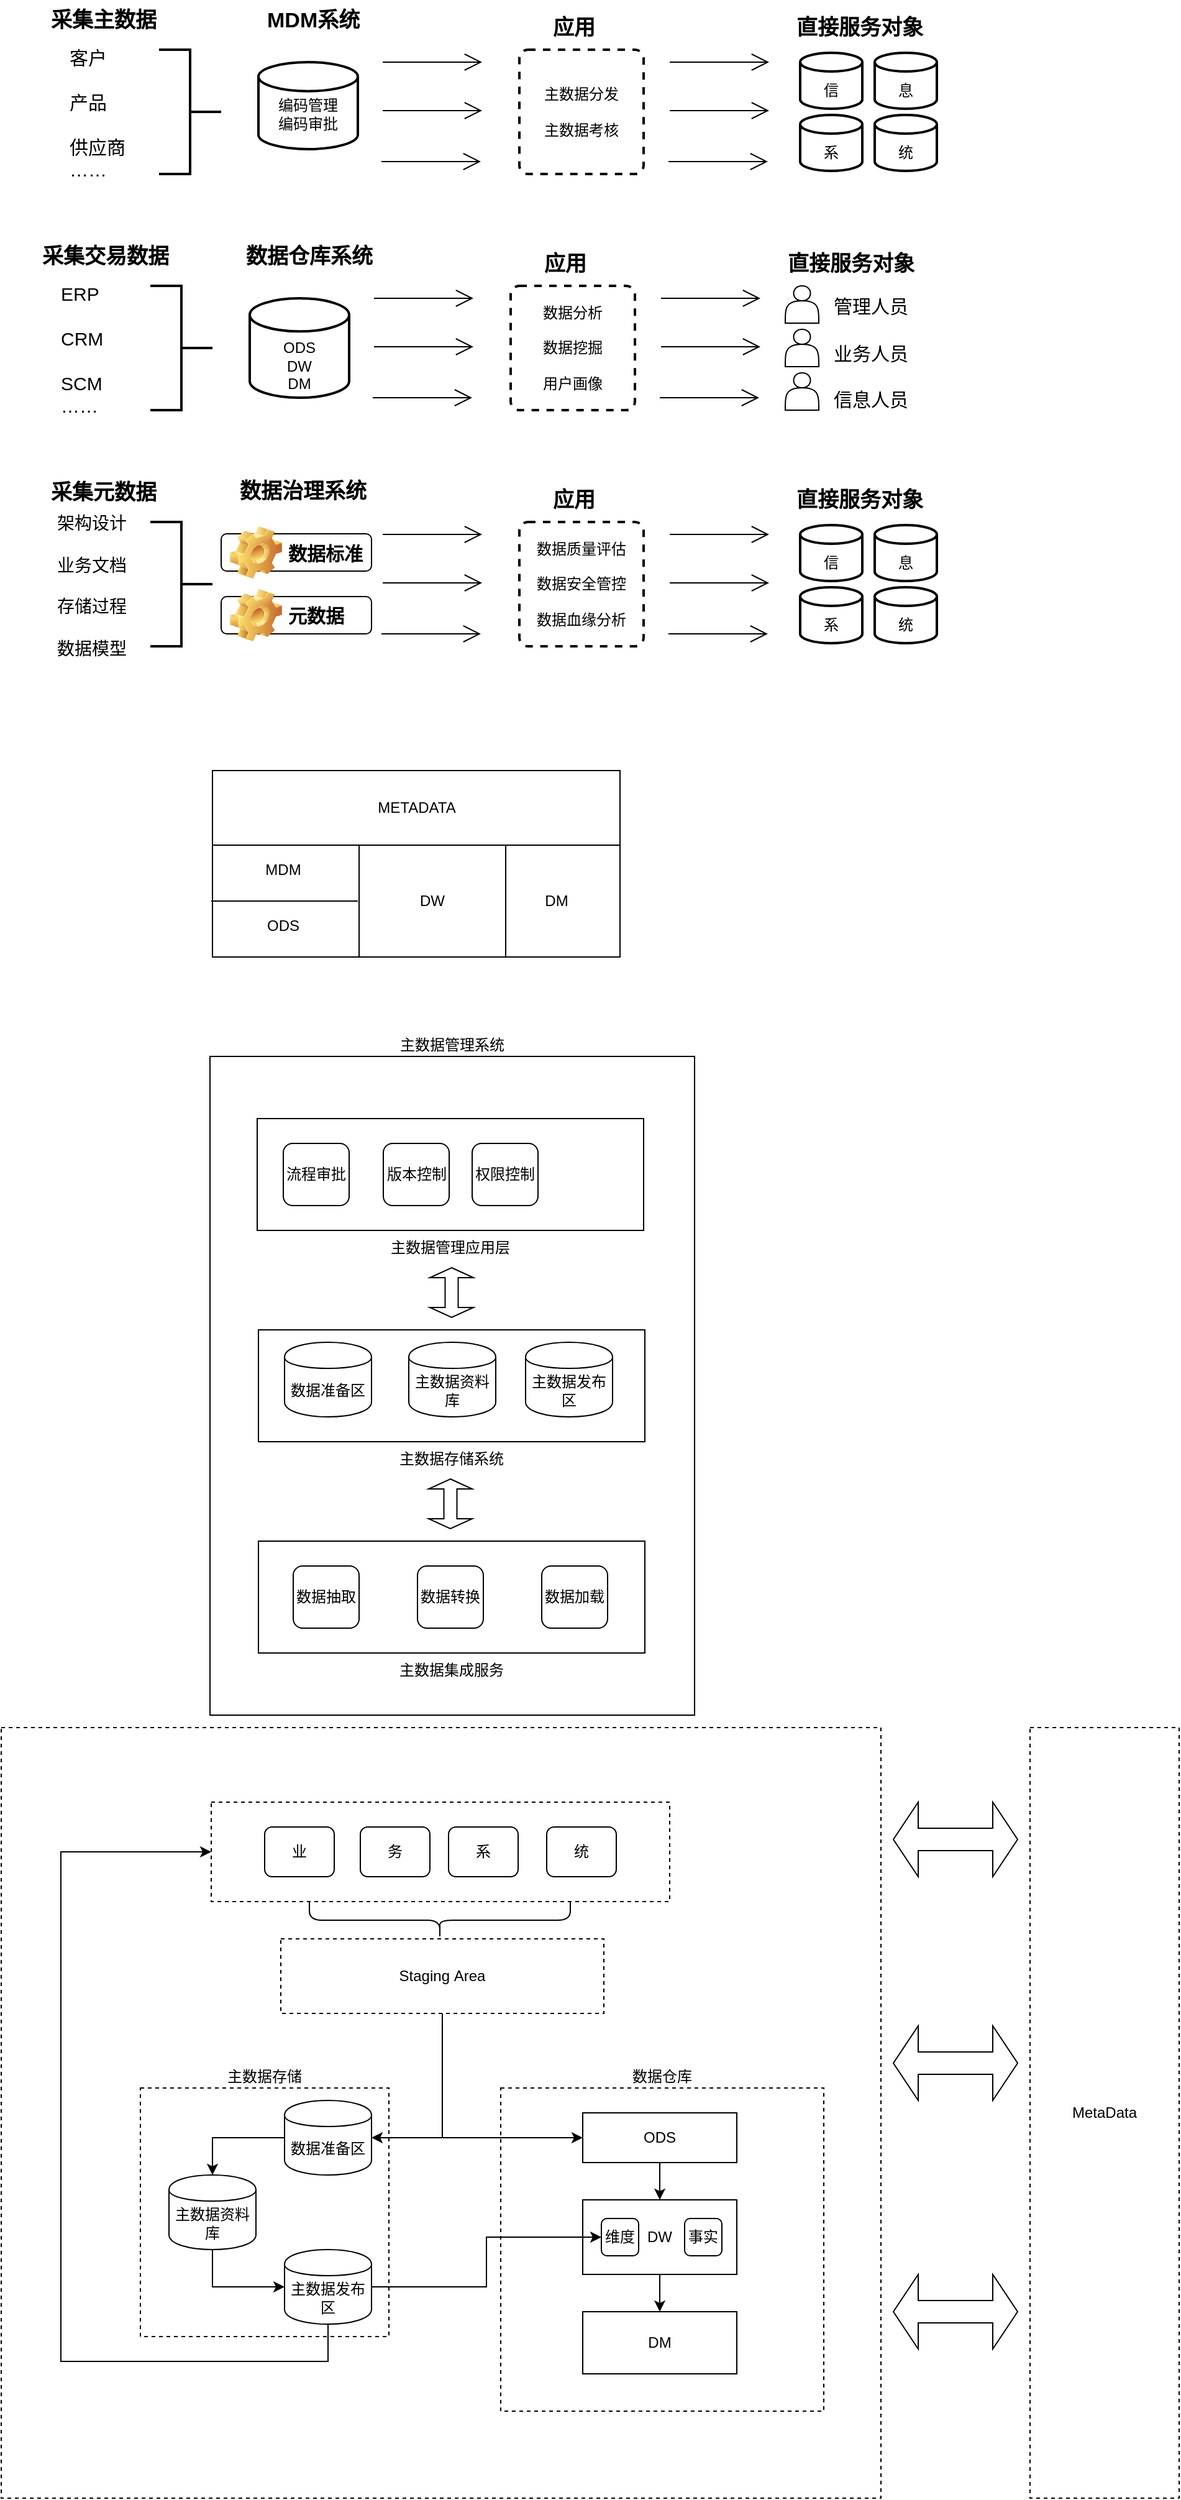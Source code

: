 <mxfile version="10.4.9" type="github"><diagram id="YJT4eeBXhLIPx0sxs8jN" name="Ã§Â¬Â¬ 1 Ã©Â¡Âµ"><mxGraphModel dx="1394" dy="796" grid="1" gridSize="10" guides="1" tooltips="1" connect="1" arrows="1" fold="1" page="1" pageScale="1" pageWidth="827" pageHeight="1169" math="0" shadow="0"><root><mxCell id="0"/><mxCell id="1" parent="0"/><mxCell id="9bAY0L7jgmSj7r4345DJ-56" value="" style="rounded=0;whiteSpace=wrap;html=1;dashed=1;" vertex="1" parent="1"><mxGeometry x="22" y="1460" width="708" height="620" as="geometry"/></mxCell><mxCell id="9bAY0L7jgmSj7r4345DJ-45" value="" style="rounded=0;whiteSpace=wrap;html=1;dashed=1;" vertex="1" parent="1"><mxGeometry x="191" y="1520" width="369" height="80" as="geometry"/></mxCell><mxCell id="9bAY0L7jgmSj7r4345DJ-32" value="数据仓库&lt;br&gt;" style="whiteSpace=wrap;html=1;aspect=fixed;labelPosition=center;verticalLabelPosition=top;align=center;verticalAlign=bottom;dashed=1;" vertex="1" parent="1"><mxGeometry x="424" y="1750" width="260" height="260" as="geometry"/></mxCell><mxCell id="9bAY0L7jgmSj7r4345DJ-35" value="DW" style="rounded=0;whiteSpace=wrap;html=1;labelPosition=center;verticalLabelPosition=middle;align=center;verticalAlign=middle;" vertex="1" parent="1"><mxGeometry x="490" y="1840" width="124" height="60" as="geometry"/></mxCell><mxCell id="9bAY0L7jgmSj7r4345DJ-24" value="主数据存储" style="whiteSpace=wrap;html=1;aspect=fixed;labelPosition=center;verticalLabelPosition=top;align=center;verticalAlign=bottom;dashed=1;" vertex="1" parent="1"><mxGeometry x="134" y="1750" width="200" height="200" as="geometry"/></mxCell><mxCell id="9bAY0L7jgmSj7r4345DJ-1" value="主数据管理系统" style="rounded=0;whiteSpace=wrap;html=1;labelPosition=center;verticalLabelPosition=top;align=center;verticalAlign=bottom;" vertex="1" parent="1"><mxGeometry x="190" y="920" width="390" height="530" as="geometry"/></mxCell><mxCell id="mBhCgGtgcX61VsBk0CKP-1" value="" style="strokeWidth=2;html=1;shape=mxgraph.flowchart.annotation_2;align=left;rotation=180;" parent="1" vertex="1"><mxGeometry x="149" y="110" width="50" height="100" as="geometry"/></mxCell><mxCell id="mBhCgGtgcX61VsBk0CKP-2" value="&lt;b&gt;&lt;font style=&quot;font-size: 17px&quot;&gt;采集主数据&lt;/font&gt;&lt;/b&gt;" style="text;html=1;resizable=0;points=[];autosize=1;align=left;verticalAlign=top;spacingTop=-4;" parent="1" vertex="1"><mxGeometry x="60" y="74" width="100" height="20" as="geometry"/></mxCell><mxCell id="mBhCgGtgcX61VsBk0CKP-3" value="&lt;font style=&quot;font-size: 15px&quot;&gt;客户&lt;br&gt;&lt;br&gt;产品&lt;br&gt;&lt;br&gt;供应商&lt;br&gt;……&lt;br&gt;&lt;/font&gt;&lt;br&gt;" style="text;html=1;resizable=0;points=[];autosize=1;align=left;verticalAlign=top;spacingTop=-4;" parent="1" vertex="1"><mxGeometry x="75" y="105" width="60" height="110" as="geometry"/></mxCell><mxCell id="mBhCgGtgcX61VsBk0CKP-4" value="&lt;br&gt;编码管理&lt;br&gt;编码审批&lt;br&gt;" style="strokeWidth=2;html=1;shape=mxgraph.flowchart.database;whiteSpace=wrap;" parent="1" vertex="1"><mxGeometry x="229" y="120" width="80" height="70" as="geometry"/></mxCell><mxCell id="mBhCgGtgcX61VsBk0CKP-5" value="&lt;b&gt;&lt;font style=&quot;font-size: 17px&quot;&gt;MDM系统&lt;/font&gt;&lt;/b&gt;" style="text;html=1;" parent="1" vertex="1"><mxGeometry x="234" y="70" width="90" height="30" as="geometry"/></mxCell><mxCell id="mBhCgGtgcX61VsBk0CKP-7" value="" style="endArrow=open;endFill=1;endSize=12;html=1;" parent="1" edge="1"><mxGeometry width="160" relative="1" as="geometry"><mxPoint x="329" y="120" as="sourcePoint"/><mxPoint x="409" y="120" as="targetPoint"/></mxGeometry></mxCell><mxCell id="mBhCgGtgcX61VsBk0CKP-8" value="" style="endArrow=open;endFill=1;endSize=12;html=1;" parent="1" edge="1"><mxGeometry width="160" relative="1" as="geometry"><mxPoint x="329" y="159" as="sourcePoint"/><mxPoint x="409" y="159" as="targetPoint"/></mxGeometry></mxCell><mxCell id="mBhCgGtgcX61VsBk0CKP-9" value="" style="endArrow=open;endFill=1;endSize=12;html=1;" parent="1" edge="1"><mxGeometry width="160" relative="1" as="geometry"><mxPoint x="328" y="200" as="sourcePoint"/><mxPoint x="408" y="200" as="targetPoint"/></mxGeometry></mxCell><mxCell id="mBhCgGtgcX61VsBk0CKP-10" value="主数据分发&lt;br&gt;&lt;br&gt;主数据考核&lt;br&gt;" style="rounded=1;whiteSpace=wrap;html=1;absoluteArcSize=1;arcSize=14;strokeWidth=2;dashed=1;" parent="1" vertex="1"><mxGeometry x="439" y="110" width="100" height="100" as="geometry"/></mxCell><mxCell id="mBhCgGtgcX61VsBk0CKP-11" value="&lt;b&gt;&lt;font style=&quot;font-size: 17px&quot;&gt;应用&lt;/font&gt;&lt;/b&gt;" style="text;html=1;resizable=0;points=[];autosize=1;align=left;verticalAlign=top;spacingTop=-4;" parent="1" vertex="1"><mxGeometry x="464" y="80" width="50" height="20" as="geometry"/></mxCell><mxCell id="mBhCgGtgcX61VsBk0CKP-12" value="" style="endArrow=open;endFill=1;endSize=12;html=1;" parent="1" edge="1"><mxGeometry width="160" relative="1" as="geometry"><mxPoint x="560" y="120" as="sourcePoint"/><mxPoint x="640" y="120" as="targetPoint"/></mxGeometry></mxCell><mxCell id="mBhCgGtgcX61VsBk0CKP-13" value="" style="endArrow=open;endFill=1;endSize=12;html=1;" parent="1" edge="1"><mxGeometry width="160" relative="1" as="geometry"><mxPoint x="560" y="159" as="sourcePoint"/><mxPoint x="640" y="159" as="targetPoint"/></mxGeometry></mxCell><mxCell id="mBhCgGtgcX61VsBk0CKP-14" value="" style="endArrow=open;endFill=1;endSize=12;html=1;" parent="1" edge="1"><mxGeometry width="160" relative="1" as="geometry"><mxPoint x="559" y="200" as="sourcePoint"/><mxPoint x="639" y="200" as="targetPoint"/></mxGeometry></mxCell><mxCell id="mBhCgGtgcX61VsBk0CKP-16" value="&lt;br&gt;息" style="strokeWidth=2;html=1;shape=mxgraph.flowchart.database;whiteSpace=wrap;" parent="1" vertex="1"><mxGeometry x="725" y="112.5" width="50" height="45" as="geometry"/></mxCell><mxCell id="mBhCgGtgcX61VsBk0CKP-17" value="&lt;br&gt;信" style="strokeWidth=2;html=1;shape=mxgraph.flowchart.database;whiteSpace=wrap;" parent="1" vertex="1"><mxGeometry x="665" y="112.5" width="50" height="45" as="geometry"/></mxCell><mxCell id="mBhCgGtgcX61VsBk0CKP-19" value="&lt;br&gt;统" style="strokeWidth=2;html=1;shape=mxgraph.flowchart.database;whiteSpace=wrap;" parent="1" vertex="1"><mxGeometry x="725" y="162.5" width="50" height="45" as="geometry"/></mxCell><mxCell id="mBhCgGtgcX61VsBk0CKP-20" value="&lt;br&gt;系" style="strokeWidth=2;html=1;shape=mxgraph.flowchart.database;whiteSpace=wrap;" parent="1" vertex="1"><mxGeometry x="665" y="162.5" width="50" height="45" as="geometry"/></mxCell><mxCell id="mBhCgGtgcX61VsBk0CKP-22" value="&lt;b&gt;&lt;font style=&quot;font-size: 17px&quot;&gt;直接服务对象&lt;/font&gt;&lt;/b&gt;" style="text;html=1;resizable=0;points=[];autosize=1;align=left;verticalAlign=top;spacingTop=-4;" parent="1" vertex="1"><mxGeometry x="660" y="80" width="120" height="20" as="geometry"/></mxCell><mxCell id="mBhCgGtgcX61VsBk0CKP-26" value="" style="strokeWidth=2;html=1;shape=mxgraph.flowchart.annotation_2;align=left;rotation=180;" parent="1" vertex="1"><mxGeometry x="142" y="300" width="50" height="100" as="geometry"/></mxCell><mxCell id="mBhCgGtgcX61VsBk0CKP-27" value="&lt;b&gt;&lt;font style=&quot;font-size: 17px&quot;&gt;采集交易数据&lt;/font&gt;&lt;/b&gt;" style="text;html=1;resizable=0;points=[];autosize=1;align=left;verticalAlign=top;spacingTop=-4;" parent="1" vertex="1"><mxGeometry x="53" y="264" width="120" height="20" as="geometry"/></mxCell><mxCell id="mBhCgGtgcX61VsBk0CKP-28" value="&lt;font style=&quot;font-size: 15px&quot;&gt;ERP&lt;br&gt;&lt;br&gt;CRM&lt;br&gt;&lt;br&gt;SCM&lt;br&gt;……&lt;br&gt;&lt;/font&gt;&lt;br&gt;" style="text;html=1;resizable=0;points=[];autosize=1;align=left;verticalAlign=top;spacingTop=-4;" parent="1" vertex="1"><mxGeometry x="68" y="295" width="50" height="110" as="geometry"/></mxCell><mxCell id="mBhCgGtgcX61VsBk0CKP-29" value="&lt;br&gt;&lt;br&gt;ODS&lt;br&gt;DW&lt;br&gt;DM&lt;br&gt;" style="strokeWidth=2;html=1;shape=mxgraph.flowchart.database;whiteSpace=wrap;" parent="1" vertex="1"><mxGeometry x="222" y="310" width="80" height="80" as="geometry"/></mxCell><mxCell id="mBhCgGtgcX61VsBk0CKP-30" value="&lt;b&gt;&lt;font style=&quot;font-size: 17px&quot;&gt;数据仓库系统&lt;/font&gt;&lt;/b&gt;" style="text;html=1;" parent="1" vertex="1"><mxGeometry x="217" y="260" width="90" height="30" as="geometry"/></mxCell><mxCell id="mBhCgGtgcX61VsBk0CKP-31" value="" style="endArrow=open;endFill=1;endSize=12;html=1;" parent="1" edge="1"><mxGeometry width="160" relative="1" as="geometry"><mxPoint x="322" y="310" as="sourcePoint"/><mxPoint x="402" y="310" as="targetPoint"/></mxGeometry></mxCell><mxCell id="mBhCgGtgcX61VsBk0CKP-32" value="" style="endArrow=open;endFill=1;endSize=12;html=1;" parent="1" edge="1"><mxGeometry width="160" relative="1" as="geometry"><mxPoint x="322" y="349" as="sourcePoint"/><mxPoint x="402" y="349" as="targetPoint"/></mxGeometry></mxCell><mxCell id="mBhCgGtgcX61VsBk0CKP-33" value="" style="endArrow=open;endFill=1;endSize=12;html=1;" parent="1" edge="1"><mxGeometry width="160" relative="1" as="geometry"><mxPoint x="321" y="390" as="sourcePoint"/><mxPoint x="401" y="390" as="targetPoint"/></mxGeometry></mxCell><mxCell id="mBhCgGtgcX61VsBk0CKP-34" value="数据分析&lt;br&gt;&lt;br&gt;数据挖掘&lt;br&gt;&lt;br&gt;用户画像&lt;br&gt;" style="rounded=1;whiteSpace=wrap;html=1;absoluteArcSize=1;arcSize=14;strokeWidth=2;dashed=1;" parent="1" vertex="1"><mxGeometry x="432" y="300" width="100" height="100" as="geometry"/></mxCell><mxCell id="mBhCgGtgcX61VsBk0CKP-35" value="&lt;b&gt;&lt;font style=&quot;font-size: 17px&quot;&gt;应用&lt;/font&gt;&lt;/b&gt;" style="text;html=1;resizable=0;points=[];autosize=1;align=left;verticalAlign=top;spacingTop=-4;" parent="1" vertex="1"><mxGeometry x="457" y="270" width="50" height="20" as="geometry"/></mxCell><mxCell id="mBhCgGtgcX61VsBk0CKP-36" value="" style="endArrow=open;endFill=1;endSize=12;html=1;" parent="1" edge="1"><mxGeometry width="160" relative="1" as="geometry"><mxPoint x="553" y="310" as="sourcePoint"/><mxPoint x="633" y="310" as="targetPoint"/></mxGeometry></mxCell><mxCell id="mBhCgGtgcX61VsBk0CKP-37" value="" style="endArrow=open;endFill=1;endSize=12;html=1;" parent="1" edge="1"><mxGeometry width="160" relative="1" as="geometry"><mxPoint x="553" y="349" as="sourcePoint"/><mxPoint x="633" y="349" as="targetPoint"/></mxGeometry></mxCell><mxCell id="mBhCgGtgcX61VsBk0CKP-38" value="" style="endArrow=open;endFill=1;endSize=12;html=1;" parent="1" edge="1"><mxGeometry width="160" relative="1" as="geometry"><mxPoint x="552" y="390" as="sourcePoint"/><mxPoint x="632" y="390" as="targetPoint"/></mxGeometry></mxCell><mxCell id="mBhCgGtgcX61VsBk0CKP-43" value="&lt;b&gt;&lt;font style=&quot;font-size: 17px&quot;&gt;直接服务对象&lt;/font&gt;&lt;/b&gt;" style="text;html=1;resizable=0;points=[];autosize=1;align=left;verticalAlign=top;spacingTop=-4;" parent="1" vertex="1"><mxGeometry x="653" y="270" width="120" height="20" as="geometry"/></mxCell><mxCell id="mBhCgGtgcX61VsBk0CKP-44" value="" style="shape=actor;whiteSpace=wrap;html=1;fontFamily=Tahoma;fontSize=15;" parent="1" vertex="1"><mxGeometry x="653" y="300" width="27" height="30" as="geometry"/></mxCell><mxCell id="mBhCgGtgcX61VsBk0CKP-45" value="" style="shape=actor;whiteSpace=wrap;html=1;fontFamily=Tahoma;fontSize=15;" parent="1" vertex="1"><mxGeometry x="653" y="335" width="27" height="30" as="geometry"/></mxCell><mxCell id="mBhCgGtgcX61VsBk0CKP-46" value="" style="shape=actor;whiteSpace=wrap;html=1;fontFamily=Tahoma;fontSize=15;" parent="1" vertex="1"><mxGeometry x="653" y="370" width="27" height="30" as="geometry"/></mxCell><mxCell id="mBhCgGtgcX61VsBk0CKP-50" value="管理人员" style="text;html=1;resizable=0;points=[];autosize=1;align=left;verticalAlign=top;spacingTop=-4;fontSize=15;fontFamily=Tahoma;" parent="1" vertex="1"><mxGeometry x="690" y="305" width="80" height="20" as="geometry"/></mxCell><mxCell id="mBhCgGtgcX61VsBk0CKP-51" value="业务人员" style="text;html=1;resizable=0;points=[];autosize=1;align=left;verticalAlign=top;spacingTop=-4;fontSize=15;fontFamily=Tahoma;" parent="1" vertex="1"><mxGeometry x="690" y="342.5" width="80" height="20" as="geometry"/></mxCell><mxCell id="mBhCgGtgcX61VsBk0CKP-52" value="信息人员" style="text;html=1;resizable=0;points=[];autosize=1;align=left;verticalAlign=top;spacingTop=-4;fontSize=15;fontFamily=Tahoma;" parent="1" vertex="1"><mxGeometry x="690" y="380" width="80" height="20" as="geometry"/></mxCell><mxCell id="mBhCgGtgcX61VsBk0CKP-53" value="" style="strokeWidth=2;html=1;shape=mxgraph.flowchart.annotation_2;align=left;rotation=180;" parent="1" vertex="1"><mxGeometry x="142" y="490" width="50" height="100" as="geometry"/></mxCell><mxCell id="mBhCgGtgcX61VsBk0CKP-54" value="&lt;b&gt;&lt;font style=&quot;font-size: 17px&quot;&gt;采集元数据&lt;/font&gt;&lt;/b&gt;" style="text;html=1;resizable=0;points=[];autosize=1;align=left;verticalAlign=top;spacingTop=-4;" parent="1" vertex="1"><mxGeometry x="60" y="454" width="100" height="20" as="geometry"/></mxCell><mxCell id="mBhCgGtgcX61VsBk0CKP-55" value="&lt;font style=&quot;font-size: 14px&quot;&gt;&lt;font style=&quot;font-size: 14px&quot;&gt;架构设计&lt;br&gt;&lt;br&gt;业务文档&lt;br&gt;&lt;br&gt;存储过程&lt;br&gt;&lt;/font&gt;&lt;br&gt;数据模型&lt;/font&gt;&lt;br&gt;" style="text;html=1;resizable=0;points=[];autosize=1;align=left;verticalAlign=top;spacingTop=-4;" parent="1" vertex="1"><mxGeometry x="65" y="480" width="70" height="110" as="geometry"/></mxCell><mxCell id="mBhCgGtgcX61VsBk0CKP-57" value="&lt;b&gt;&lt;font style=&quot;font-size: 17px&quot;&gt;数据治理系统&lt;/font&gt;&lt;/b&gt;" style="text;html=1;" parent="1" vertex="1"><mxGeometry x="212" y="449" width="90" height="30" as="geometry"/></mxCell><mxCell id="mBhCgGtgcX61VsBk0CKP-58" value="" style="endArrow=open;endFill=1;endSize=12;html=1;" parent="1" edge="1"><mxGeometry width="160" relative="1" as="geometry"><mxPoint x="329" y="500" as="sourcePoint"/><mxPoint x="409" y="500" as="targetPoint"/></mxGeometry></mxCell><mxCell id="mBhCgGtgcX61VsBk0CKP-59" value="" style="endArrow=open;endFill=1;endSize=12;html=1;" parent="1" edge="1"><mxGeometry width="160" relative="1" as="geometry"><mxPoint x="329" y="539" as="sourcePoint"/><mxPoint x="409" y="539" as="targetPoint"/></mxGeometry></mxCell><mxCell id="mBhCgGtgcX61VsBk0CKP-60" value="" style="endArrow=open;endFill=1;endSize=12;html=1;" parent="1" edge="1"><mxGeometry width="160" relative="1" as="geometry"><mxPoint x="328" y="580" as="sourcePoint"/><mxPoint x="408" y="580" as="targetPoint"/></mxGeometry></mxCell><mxCell id="mBhCgGtgcX61VsBk0CKP-61" value="数据质量评估&lt;br&gt;&lt;br&gt;数据安全管控&lt;br&gt;&lt;br&gt;数据血缘分析&lt;br&gt;" style="rounded=1;whiteSpace=wrap;html=1;absoluteArcSize=1;arcSize=14;strokeWidth=2;dashed=1;" parent="1" vertex="1"><mxGeometry x="439" y="490" width="100" height="100" as="geometry"/></mxCell><mxCell id="mBhCgGtgcX61VsBk0CKP-62" value="&lt;b&gt;&lt;font style=&quot;font-size: 17px&quot;&gt;应用&lt;/font&gt;&lt;/b&gt;" style="text;html=1;resizable=0;points=[];autosize=1;align=left;verticalAlign=top;spacingTop=-4;" parent="1" vertex="1"><mxGeometry x="464" y="460" width="50" height="20" as="geometry"/></mxCell><mxCell id="mBhCgGtgcX61VsBk0CKP-63" value="" style="endArrow=open;endFill=1;endSize=12;html=1;" parent="1" edge="1"><mxGeometry width="160" relative="1" as="geometry"><mxPoint x="560" y="500" as="sourcePoint"/><mxPoint x="640" y="500" as="targetPoint"/></mxGeometry></mxCell><mxCell id="mBhCgGtgcX61VsBk0CKP-64" value="" style="endArrow=open;endFill=1;endSize=12;html=1;" parent="1" edge="1"><mxGeometry width="160" relative="1" as="geometry"><mxPoint x="560" y="539" as="sourcePoint"/><mxPoint x="640" y="539" as="targetPoint"/></mxGeometry></mxCell><mxCell id="mBhCgGtgcX61VsBk0CKP-65" value="" style="endArrow=open;endFill=1;endSize=12;html=1;" parent="1" edge="1"><mxGeometry width="160" relative="1" as="geometry"><mxPoint x="559" y="580" as="sourcePoint"/><mxPoint x="639" y="580" as="targetPoint"/></mxGeometry></mxCell><mxCell id="mBhCgGtgcX61VsBk0CKP-66" value="&lt;br&gt;息" style="strokeWidth=2;html=1;shape=mxgraph.flowchart.database;whiteSpace=wrap;" parent="1" vertex="1"><mxGeometry x="725" y="492.5" width="50" height="45" as="geometry"/></mxCell><mxCell id="mBhCgGtgcX61VsBk0CKP-67" value="&lt;br&gt;信" style="strokeWidth=2;html=1;shape=mxgraph.flowchart.database;whiteSpace=wrap;" parent="1" vertex="1"><mxGeometry x="665" y="492.5" width="50" height="45" as="geometry"/></mxCell><mxCell id="mBhCgGtgcX61VsBk0CKP-68" value="&lt;br&gt;统" style="strokeWidth=2;html=1;shape=mxgraph.flowchart.database;whiteSpace=wrap;" parent="1" vertex="1"><mxGeometry x="725" y="542.5" width="50" height="45" as="geometry"/></mxCell><mxCell id="mBhCgGtgcX61VsBk0CKP-69" value="&lt;br&gt;系" style="strokeWidth=2;html=1;shape=mxgraph.flowchart.database;whiteSpace=wrap;" parent="1" vertex="1"><mxGeometry x="665" y="542.5" width="50" height="45" as="geometry"/></mxCell><mxCell id="mBhCgGtgcX61VsBk0CKP-70" value="&lt;b&gt;&lt;font style=&quot;font-size: 17px&quot;&gt;直接服务对象&lt;/font&gt;&lt;/b&gt;" style="text;html=1;resizable=0;points=[];autosize=1;align=left;verticalAlign=top;spacingTop=-4;" parent="1" vertex="1"><mxGeometry x="660" y="460" width="120" height="20" as="geometry"/></mxCell><mxCell id="mBhCgGtgcX61VsBk0CKP-85" value="数据标准" style="label;whiteSpace=wrap;html=1;image=img/clipart/Gear_128x128.png;fontFamily=Tahoma;fontSize=15;" parent="1" vertex="1"><mxGeometry x="199" y="499.5" width="121" height="30" as="geometry"/></mxCell><mxCell id="mBhCgGtgcX61VsBk0CKP-88" value="元数据" style="label;whiteSpace=wrap;html=1;image=img/clipart/Gear_128x128.png;fontFamily=Tahoma;fontSize=15;" parent="1" vertex="1"><mxGeometry x="199" y="550" width="121" height="30" as="geometry"/></mxCell><mxCell id="4Mm4o4tVrEgXl0s0ZSZA-1" value="" style="verticalLabelPosition=bottom;verticalAlign=top;html=1;shape=mxgraph.basic.rect;fillColor=#ffffff;fillColor2=none;strokeColor=#000000;strokeWidth=1;size=20;indent=5;" parent="1" vertex="1"><mxGeometry x="192" y="750" width="328" height="90" as="geometry"/></mxCell><mxCell id="4Mm4o4tVrEgXl0s0ZSZA-2" value="" style="shape=partialRectangle;whiteSpace=wrap;html=1;top=0;bottom=0;fillColor=none;" parent="1" vertex="1"><mxGeometry x="310" y="750" width="118" height="90" as="geometry"/></mxCell><mxCell id="4Mm4o4tVrEgXl0s0ZSZA-3" value="ODS" style="text;html=1;strokeColor=none;fillColor=none;align=center;verticalAlign=middle;whiteSpace=wrap;rounded=0;" parent="1" vertex="1"><mxGeometry x="229" y="805" width="40" height="20" as="geometry"/></mxCell><mxCell id="4Mm4o4tVrEgXl0s0ZSZA-5" value="MDM" style="text;html=1;strokeColor=none;fillColor=none;align=center;verticalAlign=middle;whiteSpace=wrap;rounded=0;" parent="1" vertex="1"><mxGeometry x="229" y="760" width="40" height="20" as="geometry"/></mxCell><mxCell id="4Mm4o4tVrEgXl0s0ZSZA-6" value="DW" style="text;html=1;strokeColor=none;fillColor=none;align=center;verticalAlign=middle;whiteSpace=wrap;rounded=0;" parent="1" vertex="1"><mxGeometry x="349" y="785" width="40" height="20" as="geometry"/></mxCell><mxCell id="4Mm4o4tVrEgXl0s0ZSZA-8" value="" style="line;strokeWidth=1;html=1;" parent="1" vertex="1"><mxGeometry x="191" y="790" width="118" height="10" as="geometry"/></mxCell><mxCell id="4Mm4o4tVrEgXl0s0ZSZA-10" value="DM" style="text;html=1;strokeColor=none;fillColor=none;align=center;verticalAlign=middle;whiteSpace=wrap;rounded=0;" parent="1" vertex="1"><mxGeometry x="449" y="785" width="40" height="20" as="geometry"/></mxCell><mxCell id="4Mm4o4tVrEgXl0s0ZSZA-11" value="METADATA" style="verticalLabelPosition=middle;verticalAlign=middle;html=1;shape=mxgraph.basic.rect;fillColor=#ffffff;fillColor2=none;strokeColor=#000000;strokeWidth=1;size=20;indent=5;labelPosition=center;align=center;" parent="1" vertex="1"><mxGeometry x="192" y="690" width="328" height="60" as="geometry"/></mxCell><mxCell id="9bAY0L7jgmSj7r4345DJ-3" value="主数据管理应用层" style="rounded=0;whiteSpace=wrap;html=1;labelPosition=center;verticalLabelPosition=bottom;align=center;verticalAlign=top;" vertex="1" parent="1"><mxGeometry x="228" y="970" width="311" height="90" as="geometry"/></mxCell><mxCell id="9bAY0L7jgmSj7r4345DJ-4" value="主数据存储系统" style="rounded=0;whiteSpace=wrap;html=1;labelPosition=center;verticalLabelPosition=bottom;align=center;verticalAlign=top;" vertex="1" parent="1"><mxGeometry x="229" y="1140" width="311" height="90" as="geometry"/></mxCell><mxCell id="9bAY0L7jgmSj7r4345DJ-5" value="主数据集成服务" style="rounded=0;whiteSpace=wrap;html=1;labelPosition=center;verticalLabelPosition=bottom;align=center;verticalAlign=top;" vertex="1" parent="1"><mxGeometry x="229" y="1310" width="311" height="90" as="geometry"/></mxCell><mxCell id="9bAY0L7jgmSj7r4345DJ-7" value="" style="shape=doubleArrow;direction=south;whiteSpace=wrap;html=1;" vertex="1" parent="1"><mxGeometry x="366" y="1260" width="35" height="40" as="geometry"/></mxCell><mxCell id="9bAY0L7jgmSj7r4345DJ-8" value="" style="shape=doubleArrow;direction=south;whiteSpace=wrap;html=1;" vertex="1" parent="1"><mxGeometry x="367" y="1090" width="35" height="40" as="geometry"/></mxCell><mxCell id="9bAY0L7jgmSj7r4345DJ-9" value="数据准备区" style="shape=cylinder;whiteSpace=wrap;html=1;boundedLbl=1;backgroundOutline=1;" vertex="1" parent="1"><mxGeometry x="250" y="1150" width="70" height="60" as="geometry"/></mxCell><mxCell id="9bAY0L7jgmSj7r4345DJ-10" value="主数据资料库" style="shape=cylinder;whiteSpace=wrap;html=1;boundedLbl=1;backgroundOutline=1;" vertex="1" parent="1"><mxGeometry x="350" y="1150" width="70" height="60" as="geometry"/></mxCell><mxCell id="9bAY0L7jgmSj7r4345DJ-11" value="主数据发布区" style="shape=cylinder;whiteSpace=wrap;html=1;boundedLbl=1;backgroundOutline=1;" vertex="1" parent="1"><mxGeometry x="444" y="1150" width="70" height="60" as="geometry"/></mxCell><mxCell id="9bAY0L7jgmSj7r4345DJ-12" value="数据抽取" style="rounded=1;whiteSpace=wrap;html=1;" vertex="1" parent="1"><mxGeometry x="257" y="1330" width="53" height="50" as="geometry"/></mxCell><mxCell id="9bAY0L7jgmSj7r4345DJ-13" value="数据转换" style="rounded=1;whiteSpace=wrap;html=1;" vertex="1" parent="1"><mxGeometry x="357" y="1330" width="53" height="50" as="geometry"/></mxCell><mxCell id="9bAY0L7jgmSj7r4345DJ-14" value="数据加载" style="rounded=1;whiteSpace=wrap;html=1;" vertex="1" parent="1"><mxGeometry x="457" y="1330" width="53" height="50" as="geometry"/></mxCell><mxCell id="9bAY0L7jgmSj7r4345DJ-15" value="流程审批" style="rounded=1;whiteSpace=wrap;html=1;" vertex="1" parent="1"><mxGeometry x="249" y="990" width="53" height="50" as="geometry"/></mxCell><mxCell id="9bAY0L7jgmSj7r4345DJ-16" value="版本控制" style="rounded=1;whiteSpace=wrap;html=1;" vertex="1" parent="1"><mxGeometry x="329.5" y="990" width="53" height="50" as="geometry"/></mxCell><mxCell id="9bAY0L7jgmSj7r4345DJ-17" value="权限控制" style="rounded=1;whiteSpace=wrap;html=1;" vertex="1" parent="1"><mxGeometry x="401" y="990" width="53" height="50" as="geometry"/></mxCell><mxCell id="9bAY0L7jgmSj7r4345DJ-18" value="业" style="rounded=1;whiteSpace=wrap;html=1;" vertex="1" parent="1"><mxGeometry x="234" y="1540" width="56" height="40" as="geometry"/></mxCell><mxCell id="9bAY0L7jgmSj7r4345DJ-19" value="务" style="rounded=1;whiteSpace=wrap;html=1;" vertex="1" parent="1"><mxGeometry x="311" y="1540" width="56" height="40" as="geometry"/></mxCell><mxCell id="9bAY0L7jgmSj7r4345DJ-20" value="系" style="rounded=1;whiteSpace=wrap;html=1;" vertex="1" parent="1"><mxGeometry x="382" y="1540" width="56" height="40" as="geometry"/></mxCell><mxCell id="9bAY0L7jgmSj7r4345DJ-21" value="统" style="rounded=1;whiteSpace=wrap;html=1;" vertex="1" parent="1"><mxGeometry x="461" y="1540" width="56" height="40" as="geometry"/></mxCell><mxCell id="9bAY0L7jgmSj7r4345DJ-29" style="edgeStyle=orthogonalEdgeStyle;rounded=0;orthogonalLoop=1;jettySize=auto;html=1;exitX=0.5;exitY=1;exitDx=0;exitDy=0;entryX=1;entryY=0.5;entryDx=0;entryDy=0;" edge="1" parent="1" source="9bAY0L7jgmSj7r4345DJ-22" target="9bAY0L7jgmSj7r4345DJ-25"><mxGeometry relative="1" as="geometry"/></mxCell><mxCell id="9bAY0L7jgmSj7r4345DJ-34" style="edgeStyle=orthogonalEdgeStyle;rounded=0;orthogonalLoop=1;jettySize=auto;html=1;exitX=0.5;exitY=1;exitDx=0;exitDy=0;entryX=0;entryY=0.5;entryDx=0;entryDy=0;" edge="1" parent="1" source="9bAY0L7jgmSj7r4345DJ-22" target="9bAY0L7jgmSj7r4345DJ-33"><mxGeometry relative="1" as="geometry"/></mxCell><mxCell id="9bAY0L7jgmSj7r4345DJ-22" value="&lt;span&gt;Staging&amp;nbsp;&lt;/span&gt;&lt;span&gt;Area&lt;/span&gt;" style="rounded=0;whiteSpace=wrap;html=1;dashed=1;" vertex="1" parent="1"><mxGeometry x="247" y="1630" width="260" height="60" as="geometry"/></mxCell><mxCell id="9bAY0L7jgmSj7r4345DJ-23" value="" style="shape=curlyBracket;whiteSpace=wrap;html=1;rounded=1;direction=north;" vertex="1" parent="1"><mxGeometry x="270" y="1600" width="210" height="30" as="geometry"/></mxCell><mxCell id="9bAY0L7jgmSj7r4345DJ-30" style="edgeStyle=orthogonalEdgeStyle;rounded=0;orthogonalLoop=1;jettySize=auto;html=1;exitX=0;exitY=0.5;exitDx=0;exitDy=0;entryX=0.5;entryY=0;entryDx=0;entryDy=0;" edge="1" parent="1" source="9bAY0L7jgmSj7r4345DJ-25" target="9bAY0L7jgmSj7r4345DJ-26"><mxGeometry relative="1" as="geometry"/></mxCell><mxCell id="9bAY0L7jgmSj7r4345DJ-25" value="数据准备区" style="shape=cylinder;whiteSpace=wrap;html=1;boundedLbl=1;backgroundOutline=1;" vertex="1" parent="1"><mxGeometry x="250" y="1760" width="70" height="60" as="geometry"/></mxCell><mxCell id="9bAY0L7jgmSj7r4345DJ-31" style="edgeStyle=orthogonalEdgeStyle;rounded=0;orthogonalLoop=1;jettySize=auto;html=1;exitX=0.5;exitY=1;exitDx=0;exitDy=0;" edge="1" parent="1" source="9bAY0L7jgmSj7r4345DJ-26" target="9bAY0L7jgmSj7r4345DJ-27"><mxGeometry relative="1" as="geometry"/></mxCell><mxCell id="9bAY0L7jgmSj7r4345DJ-26" value="主数据资料库" style="shape=cylinder;whiteSpace=wrap;html=1;boundedLbl=1;backgroundOutline=1;" vertex="1" parent="1"><mxGeometry x="157" y="1820" width="70" height="60" as="geometry"/></mxCell><mxCell id="9bAY0L7jgmSj7r4345DJ-39" style="edgeStyle=orthogonalEdgeStyle;rounded=0;orthogonalLoop=1;jettySize=auto;html=1;exitX=1;exitY=0.5;exitDx=0;exitDy=0;entryX=0;entryY=0.5;entryDx=0;entryDy=0;" edge="1" parent="1" source="9bAY0L7jgmSj7r4345DJ-27" target="9bAY0L7jgmSj7r4345DJ-37"><mxGeometry relative="1" as="geometry"/></mxCell><mxCell id="9bAY0L7jgmSj7r4345DJ-46" style="edgeStyle=orthogonalEdgeStyle;rounded=0;orthogonalLoop=1;jettySize=auto;html=1;exitX=0.5;exitY=1;exitDx=0;exitDy=0;entryX=0;entryY=0.5;entryDx=0;entryDy=0;" edge="1" parent="1" source="9bAY0L7jgmSj7r4345DJ-27" target="9bAY0L7jgmSj7r4345DJ-45"><mxGeometry relative="1" as="geometry"><Array as="points"><mxPoint x="285" y="1970"/><mxPoint x="70" y="1970"/><mxPoint x="70" y="1560"/></Array></mxGeometry></mxCell><mxCell id="9bAY0L7jgmSj7r4345DJ-27" value="主数据发布区" style="shape=cylinder;whiteSpace=wrap;html=1;boundedLbl=1;backgroundOutline=1;" vertex="1" parent="1"><mxGeometry x="250" y="1880" width="70" height="60" as="geometry"/></mxCell><mxCell id="9bAY0L7jgmSj7r4345DJ-40" value="" style="edgeStyle=orthogonalEdgeStyle;rounded=0;orthogonalLoop=1;jettySize=auto;html=1;" edge="1" parent="1" source="9bAY0L7jgmSj7r4345DJ-33" target="9bAY0L7jgmSj7r4345DJ-35"><mxGeometry relative="1" as="geometry"/></mxCell><mxCell id="9bAY0L7jgmSj7r4345DJ-33" value="ODS" style="rounded=0;whiteSpace=wrap;html=1;labelPosition=center;verticalLabelPosition=middle;align=center;verticalAlign=middle;" vertex="1" parent="1"><mxGeometry x="490" y="1770" width="124" height="40" as="geometry"/></mxCell><mxCell id="9bAY0L7jgmSj7r4345DJ-37" value="维度" style="rounded=1;whiteSpace=wrap;html=1;" vertex="1" parent="1"><mxGeometry x="505" y="1855" width="30" height="30" as="geometry"/></mxCell><mxCell id="9bAY0L7jgmSj7r4345DJ-38" value="事实" style="rounded=1;whiteSpace=wrap;html=1;" vertex="1" parent="1"><mxGeometry x="572" y="1855" width="30" height="30" as="geometry"/></mxCell><mxCell id="9bAY0L7jgmSj7r4345DJ-43" value="" style="edgeStyle=orthogonalEdgeStyle;rounded=0;orthogonalLoop=1;jettySize=auto;html=1;" edge="1" parent="1" source="9bAY0L7jgmSj7r4345DJ-35" target="9bAY0L7jgmSj7r4345DJ-41"><mxGeometry relative="1" as="geometry"/></mxCell><mxCell id="9bAY0L7jgmSj7r4345DJ-41" value="DM" style="rounded=0;whiteSpace=wrap;html=1;labelPosition=center;verticalLabelPosition=middle;align=center;verticalAlign=middle;" vertex="1" parent="1"><mxGeometry x="490" y="1930" width="124" height="50" as="geometry"/></mxCell><mxCell id="9bAY0L7jgmSj7r4345DJ-47" value="MetaData" style="rounded=0;whiteSpace=wrap;html=1;dashed=1;" vertex="1" parent="1"><mxGeometry x="850" y="1460" width="120" height="620" as="geometry"/></mxCell><mxCell id="9bAY0L7jgmSj7r4345DJ-57" value="" style="shape=doubleArrow;whiteSpace=wrap;html=1;" vertex="1" parent="1"><mxGeometry x="740" y="1520" width="100" height="60" as="geometry"/></mxCell><mxCell id="9bAY0L7jgmSj7r4345DJ-58" value="" style="shape=doubleArrow;whiteSpace=wrap;html=1;" vertex="1" parent="1"><mxGeometry x="740" y="1900" width="100" height="60" as="geometry"/></mxCell><mxCell id="9bAY0L7jgmSj7r4345DJ-59" value="" style="shape=doubleArrow;whiteSpace=wrap;html=1;" vertex="1" parent="1"><mxGeometry x="740" y="1700" width="100" height="60" as="geometry"/></mxCell></root></mxGraphModel></diagram></mxfile>